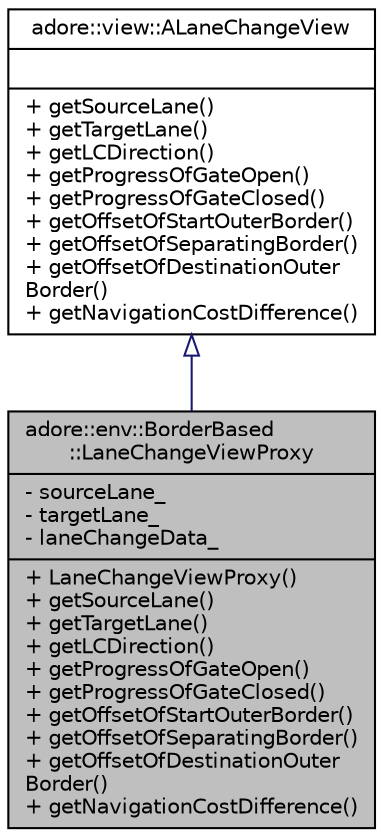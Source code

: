 digraph "adore::env::BorderBased::LaneChangeViewProxy"
{
 // LATEX_PDF_SIZE
  edge [fontname="Helvetica",fontsize="10",labelfontname="Helvetica",labelfontsize="10"];
  node [fontname="Helvetica",fontsize="10",shape=record];
  Node1 [label="{adore::env::BorderBased\l::LaneChangeViewProxy\n|- sourceLane_\l- targetLane_\l- laneChangeData_\l|+ LaneChangeViewProxy()\l+ getSourceLane()\l+ getTargetLane()\l+ getLCDirection()\l+ getProgressOfGateOpen()\l+ getProgressOfGateClosed()\l+ getOffsetOfStartOuterBorder()\l+ getOffsetOfSeparatingBorder()\l+ getOffsetOfDestinationOuter\lBorder()\l+ getNavigationCostDifference()\l}",height=0.2,width=0.4,color="black", fillcolor="grey75", style="filled", fontcolor="black",tooltip="Proxy class to access ALane interfaces from preprocessed lane geometry received as data object."];
  Node2 -> Node1 [dir="back",color="midnightblue",fontsize="10",style="solid",arrowtail="onormal",fontname="Helvetica"];
  Node2 [label="{adore::view::ALaneChangeView\n||+ getSourceLane()\l+ getTargetLane()\l+ getLCDirection()\l+ getProgressOfGateOpen()\l+ getProgressOfGateClosed()\l+ getOffsetOfStartOuterBorder()\l+ getOffsetOfSeparatingBorder()\l+ getOffsetOfDestinationOuter\lBorder()\l+ getNavigationCostDifference()\l}",height=0.2,width=0.4,color="black", fillcolor="white", style="filled",URL="$classadore_1_1view_1_1ALaneChangeView.html",tooltip=" "];
}
